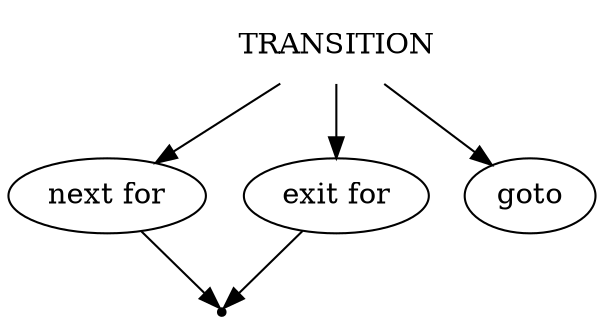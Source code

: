 digraph TRANSITION {
    start [label=TRANSITION shape=plaintext]
    next_for [label="next for" shape=oval]
    exit_for [label="exit for" shape=oval]
    end [label="" shape=point]

    start -> next_for
    start -> exit_for
    start -> goto
    next_for -> end
    exit_for -> end
}
